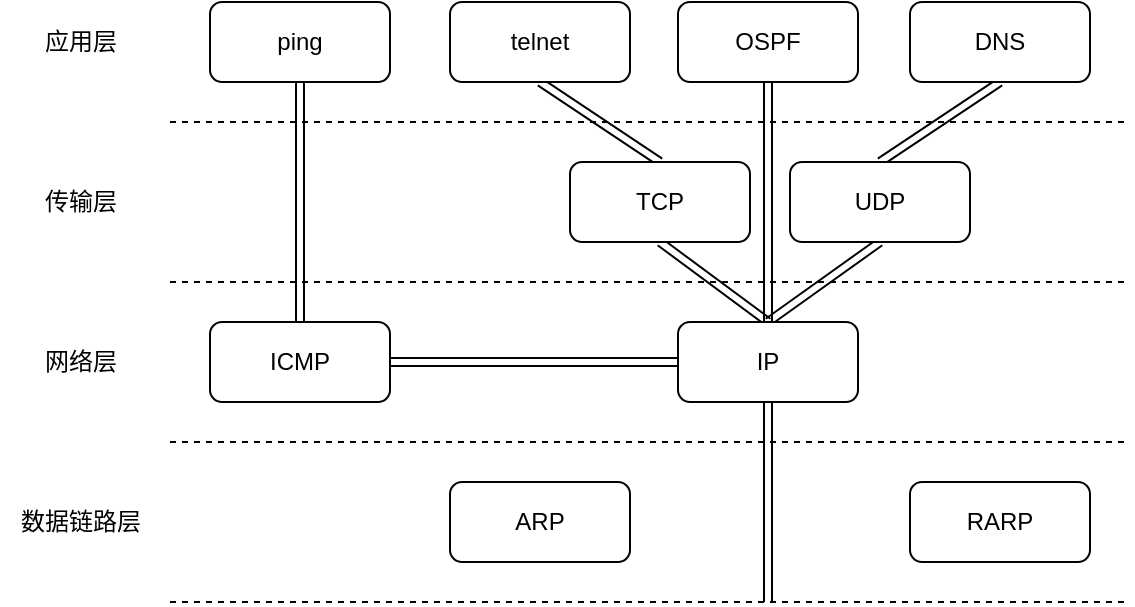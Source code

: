 <mxfile version="17.2.1" type="github">
  <diagram id="ZnbQmSVnIm6AGv-PRIfz" name="Page-1">
    <mxGraphModel dx="1236" dy="654" grid="1" gridSize="10" guides="1" tooltips="1" connect="1" arrows="1" fold="1" page="1" pageScale="1" pageWidth="827" pageHeight="1169" math="0" shadow="0">
      <root>
        <mxCell id="0" />
        <mxCell id="1" parent="0" />
        <mxCell id="wwR4H8JDuJIurhsovBEl-1" value="" style="endArrow=none;dashed=1;html=1;rounded=0;" edge="1" parent="1">
          <mxGeometry width="50" height="50" relative="1" as="geometry">
            <mxPoint x="160" y="120" as="sourcePoint" />
            <mxPoint x="640" y="120" as="targetPoint" />
          </mxGeometry>
        </mxCell>
        <mxCell id="wwR4H8JDuJIurhsovBEl-2" value="" style="endArrow=none;dashed=1;html=1;rounded=0;" edge="1" parent="1">
          <mxGeometry width="50" height="50" relative="1" as="geometry">
            <mxPoint x="160" y="200" as="sourcePoint" />
            <mxPoint x="640" y="200" as="targetPoint" />
          </mxGeometry>
        </mxCell>
        <mxCell id="wwR4H8JDuJIurhsovBEl-3" value="" style="endArrow=none;dashed=1;html=1;rounded=0;" edge="1" parent="1">
          <mxGeometry width="50" height="50" relative="1" as="geometry">
            <mxPoint x="160" y="280" as="sourcePoint" />
            <mxPoint x="640" y="280" as="targetPoint" />
          </mxGeometry>
        </mxCell>
        <mxCell id="wwR4H8JDuJIurhsovBEl-4" value="" style="endArrow=none;dashed=1;html=1;rounded=0;" edge="1" parent="1">
          <mxGeometry width="50" height="50" relative="1" as="geometry">
            <mxPoint x="160" y="360" as="sourcePoint" />
            <mxPoint x="640" y="360" as="targetPoint" />
          </mxGeometry>
        </mxCell>
        <mxCell id="wwR4H8JDuJIurhsovBEl-5" value="应用层" style="text;html=1;align=center;verticalAlign=middle;resizable=0;points=[];autosize=1;strokeColor=none;fillColor=none;" vertex="1" parent="1">
          <mxGeometry x="90" y="70" width="50" height="20" as="geometry" />
        </mxCell>
        <mxCell id="wwR4H8JDuJIurhsovBEl-6" value="传输层" style="text;html=1;align=center;verticalAlign=middle;resizable=0;points=[];autosize=1;strokeColor=none;fillColor=none;" vertex="1" parent="1">
          <mxGeometry x="90" y="150" width="50" height="20" as="geometry" />
        </mxCell>
        <mxCell id="wwR4H8JDuJIurhsovBEl-7" value="网络层" style="text;html=1;align=center;verticalAlign=middle;resizable=0;points=[];autosize=1;strokeColor=none;fillColor=none;" vertex="1" parent="1">
          <mxGeometry x="90" y="230" width="50" height="20" as="geometry" />
        </mxCell>
        <mxCell id="wwR4H8JDuJIurhsovBEl-8" value="数据链路层" style="text;html=1;align=center;verticalAlign=middle;resizable=0;points=[];autosize=1;strokeColor=none;fillColor=none;" vertex="1" parent="1">
          <mxGeometry x="75" y="310" width="80" height="20" as="geometry" />
        </mxCell>
        <mxCell id="wwR4H8JDuJIurhsovBEl-10" value="ARP" style="rounded=1;whiteSpace=wrap;html=1;" vertex="1" parent="1">
          <mxGeometry x="300" y="300" width="90" height="40" as="geometry" />
        </mxCell>
        <mxCell id="wwR4H8JDuJIurhsovBEl-11" value="RARP" style="rounded=1;whiteSpace=wrap;html=1;" vertex="1" parent="1">
          <mxGeometry x="530" y="300" width="90" height="40" as="geometry" />
        </mxCell>
        <mxCell id="wwR4H8JDuJIurhsovBEl-22" style="edgeStyle=none;shape=link;rounded=0;orthogonalLoop=1;jettySize=auto;html=1;exitX=0.5;exitY=0;exitDx=0;exitDy=0;entryX=0.5;entryY=1;entryDx=0;entryDy=0;" edge="1" parent="1" source="wwR4H8JDuJIurhsovBEl-12" target="wwR4H8JDuJIurhsovBEl-18">
          <mxGeometry relative="1" as="geometry" />
        </mxCell>
        <mxCell id="wwR4H8JDuJIurhsovBEl-23" style="edgeStyle=none;shape=link;rounded=0;orthogonalLoop=1;jettySize=auto;html=1;exitX=0.5;exitY=0;exitDx=0;exitDy=0;entryX=0.5;entryY=1;entryDx=0;entryDy=0;" edge="1" parent="1" source="wwR4H8JDuJIurhsovBEl-12" target="wwR4H8JDuJIurhsovBEl-15">
          <mxGeometry relative="1" as="geometry" />
        </mxCell>
        <mxCell id="wwR4H8JDuJIurhsovBEl-24" style="edgeStyle=none;shape=link;rounded=0;orthogonalLoop=1;jettySize=auto;html=1;exitX=0.5;exitY=0;exitDx=0;exitDy=0;entryX=0.5;entryY=1;entryDx=0;entryDy=0;" edge="1" parent="1" source="wwR4H8JDuJIurhsovBEl-12" target="wwR4H8JDuJIurhsovBEl-14">
          <mxGeometry relative="1" as="geometry" />
        </mxCell>
        <mxCell id="wwR4H8JDuJIurhsovBEl-25" style="edgeStyle=none;shape=link;rounded=0;orthogonalLoop=1;jettySize=auto;html=1;exitX=0;exitY=0.5;exitDx=0;exitDy=0;entryX=1;entryY=0.5;entryDx=0;entryDy=0;" edge="1" parent="1" source="wwR4H8JDuJIurhsovBEl-12" target="wwR4H8JDuJIurhsovBEl-13">
          <mxGeometry relative="1" as="geometry" />
        </mxCell>
        <mxCell id="wwR4H8JDuJIurhsovBEl-27" style="edgeStyle=none;shape=link;rounded=0;orthogonalLoop=1;jettySize=auto;html=1;exitX=0.5;exitY=1;exitDx=0;exitDy=0;" edge="1" parent="1" source="wwR4H8JDuJIurhsovBEl-12">
          <mxGeometry relative="1" as="geometry">
            <mxPoint x="459" y="360" as="targetPoint" />
          </mxGeometry>
        </mxCell>
        <mxCell id="wwR4H8JDuJIurhsovBEl-12" value="IP" style="rounded=1;whiteSpace=wrap;html=1;" vertex="1" parent="1">
          <mxGeometry x="414" y="220" width="90" height="40" as="geometry" />
        </mxCell>
        <mxCell id="wwR4H8JDuJIurhsovBEl-26" style="edgeStyle=none;shape=link;rounded=0;orthogonalLoop=1;jettySize=auto;html=1;exitX=0.5;exitY=0;exitDx=0;exitDy=0;entryX=0.5;entryY=1;entryDx=0;entryDy=0;" edge="1" parent="1" source="wwR4H8JDuJIurhsovBEl-13" target="wwR4H8JDuJIurhsovBEl-16">
          <mxGeometry relative="1" as="geometry" />
        </mxCell>
        <mxCell id="wwR4H8JDuJIurhsovBEl-13" value="ICMP" style="rounded=1;whiteSpace=wrap;html=1;" vertex="1" parent="1">
          <mxGeometry x="180" y="220" width="90" height="40" as="geometry" />
        </mxCell>
        <mxCell id="wwR4H8JDuJIurhsovBEl-20" style="rounded=0;orthogonalLoop=1;jettySize=auto;html=1;exitX=0.5;exitY=0;exitDx=0;exitDy=0;entryX=0.5;entryY=1;entryDx=0;entryDy=0;shape=link;" edge="1" parent="1" source="wwR4H8JDuJIurhsovBEl-14" target="wwR4H8JDuJIurhsovBEl-19">
          <mxGeometry relative="1" as="geometry" />
        </mxCell>
        <mxCell id="wwR4H8JDuJIurhsovBEl-14" value="UDP" style="rounded=1;whiteSpace=wrap;html=1;" vertex="1" parent="1">
          <mxGeometry x="470" y="140" width="90" height="40" as="geometry" />
        </mxCell>
        <mxCell id="wwR4H8JDuJIurhsovBEl-21" style="edgeStyle=none;shape=link;rounded=0;orthogonalLoop=1;jettySize=auto;html=1;exitX=0.5;exitY=0;exitDx=0;exitDy=0;entryX=0.5;entryY=1;entryDx=0;entryDy=0;" edge="1" parent="1" source="wwR4H8JDuJIurhsovBEl-15" target="wwR4H8JDuJIurhsovBEl-17">
          <mxGeometry relative="1" as="geometry" />
        </mxCell>
        <mxCell id="wwR4H8JDuJIurhsovBEl-15" value="TCP" style="rounded=1;whiteSpace=wrap;html=1;" vertex="1" parent="1">
          <mxGeometry x="360" y="140" width="90" height="40" as="geometry" />
        </mxCell>
        <mxCell id="wwR4H8JDuJIurhsovBEl-16" value="ping" style="rounded=1;whiteSpace=wrap;html=1;" vertex="1" parent="1">
          <mxGeometry x="180" y="60" width="90" height="40" as="geometry" />
        </mxCell>
        <mxCell id="wwR4H8JDuJIurhsovBEl-17" value="telnet" style="rounded=1;whiteSpace=wrap;html=1;" vertex="1" parent="1">
          <mxGeometry x="300" y="60" width="90" height="40" as="geometry" />
        </mxCell>
        <mxCell id="wwR4H8JDuJIurhsovBEl-18" value="OSPF" style="rounded=1;whiteSpace=wrap;html=1;" vertex="1" parent="1">
          <mxGeometry x="414" y="60" width="90" height="40" as="geometry" />
        </mxCell>
        <mxCell id="wwR4H8JDuJIurhsovBEl-19" value="DNS" style="rounded=1;whiteSpace=wrap;html=1;" vertex="1" parent="1">
          <mxGeometry x="530" y="60" width="90" height="40" as="geometry" />
        </mxCell>
      </root>
    </mxGraphModel>
  </diagram>
</mxfile>
